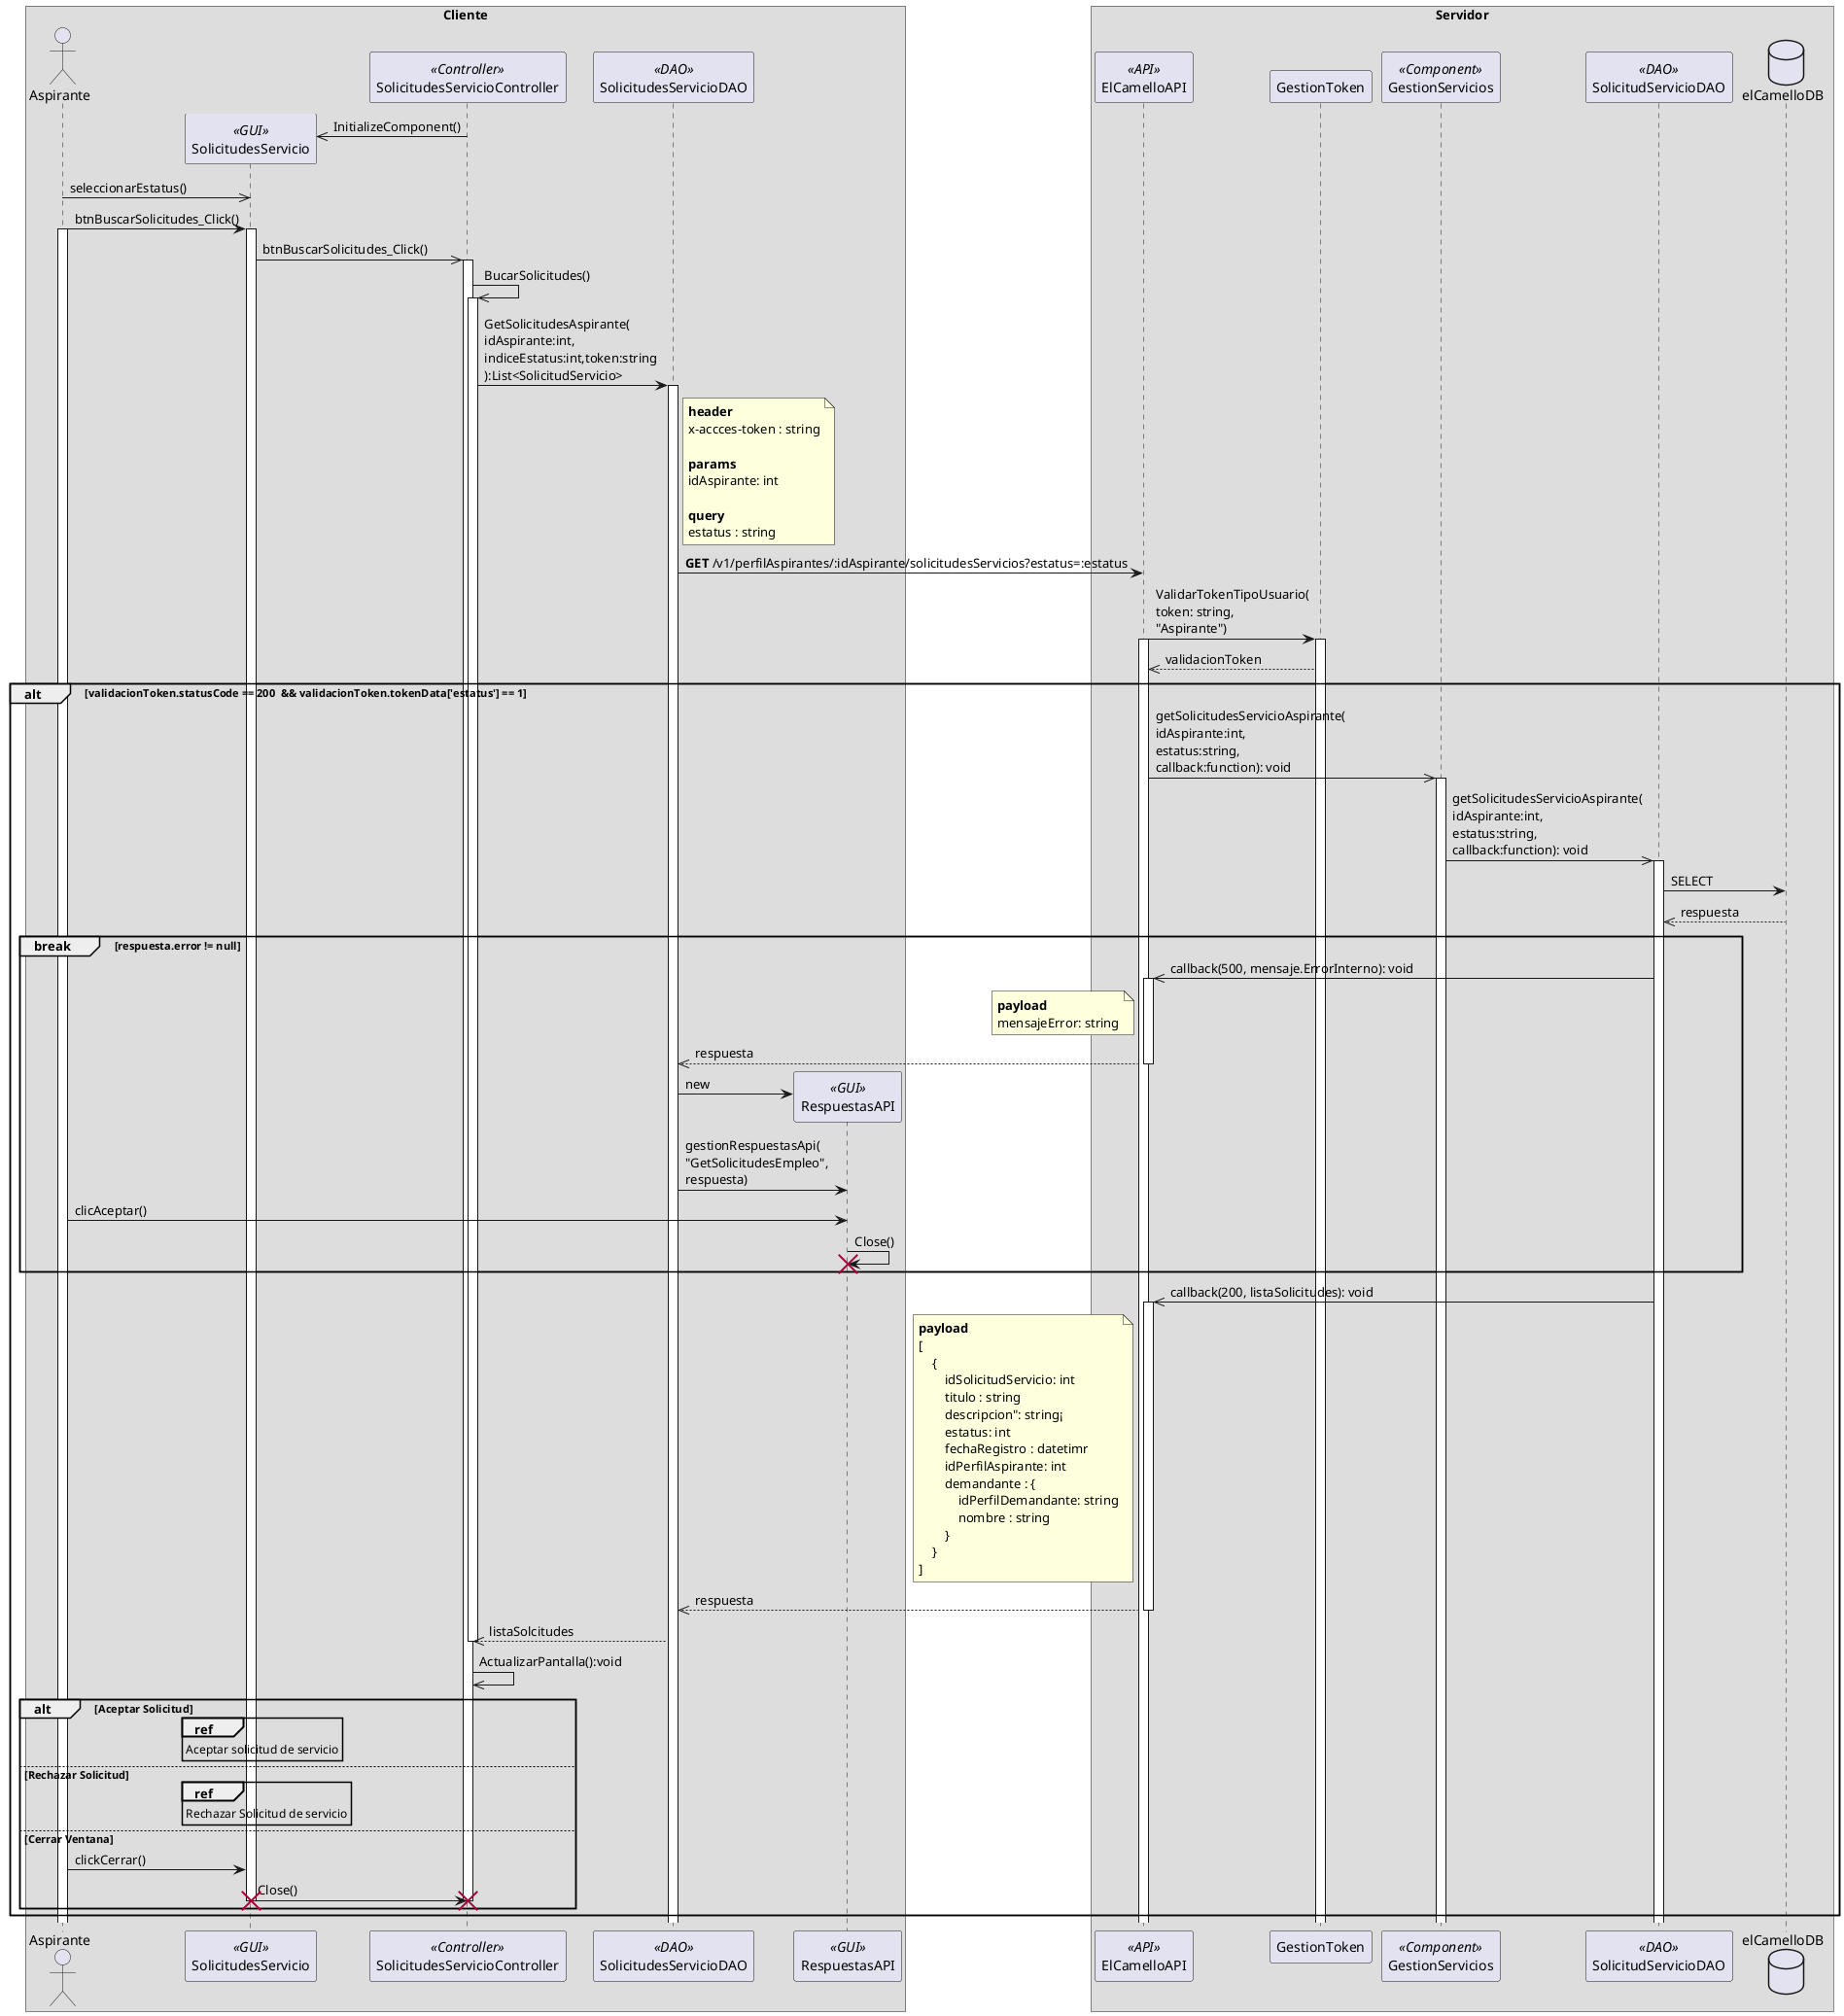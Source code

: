 @startuml ConsultarServicios


box Cliente
    actor Aspirante as a
    participant SolicitudesServicio as b <<GUI>> 
    participant SolicitudesServicioController as c <<Controller>>
    participant SolicitudesServicioDAO as d <<DAO>>
    participant RespuestasAPI as ra <<GUI>>
end box

box Servidor
    participant ElCamelloAPI as e <<API>>
    participant GestionToken as f
    participant GestionServicios as g <<Component>>
    participant SolicitudServicioDAO as h <<DAO>>
    database elCamelloDB as db
end box
create b
c ->> b : InitializeComponent()
a ->> b : seleccionarEstatus()
a -> b : btnBuscarSolicitudes_Click()
activate a
activate b

b ->> c : btnBuscarSolicitudes_Click()
activate c

c ->> c : BucarSolicitudes()
activate c

c -> d : GetSolicitudesAspirante(\nidAspirante:int,\nindiceEstatus:int,token:string\n):List<SolicitudServicio>
activate d

note right of d 
    **header**
    x-accces-token : string

    **params**
    idAspirante: int

    **query**
    estatus : string
end note
d -> e : **GET** /v1/perfilAspirantes/:idAspirante/solicitudesServicios?estatus=:estatus

e -> f : ValidarTokenTipoUsuario(\ntoken: string, \n"Aspirante")
activate e
activate f
f -->> e: validacionToken

alt validacionToken.statusCode == 200  && validacionToken.tokenData['estatus'] == 1
    e ->> g : getSolicitudesServicioAspirante(\nidAspirante:int, \nestatus:string, \ncallback:function): void
    activate g

    g ->> h : getSolicitudesServicioAspirante(\nidAspirante:int, \nestatus:string, \ncallback:function): void
    activate h

    h -> db : SELECT
    db -->> h : respuesta
    break respuesta.error != null
        h ->> e : callback(500, mensaje.ErrorInterno): void
        activate e
        note left of e 
            **payload**
            mensajeError: string
        end note
        e -->> d : respuesta

        create ra
        deactivate e 

        d -> ra : new
        d -> ra : gestionRespuestasApi(\n"GetSolicitudesEmpleo", \nrespuesta)

        a -> ra : clicAceptar()
        ra -> ra: Close()
        destroy ra
    end
    h ->> e : callback(200, listaSolicitudes): void
    activate e

    note left of e 
        **payload**
        [
            {
                idSolicitudServicio: int
                titulo : string
                descripcion": string¡
                estatus: int
                fechaRegistro : datetimr
                idPerfilAspirante: int
                demandante : {
                    idPerfilDemandante: string
                    nombre : string
                }
            }
        ]
    end note
    e -->> d : respuesta
    deactivate e

    d -->> c : listaSolcitudes
    deactivate c

    c ->> c : ActualizarPantalla():void
    
    alt Aceptar Solicitud
        ref over b
            Aceptar solicitud de servicio
        end ref
    else Rechazar Solicitud
        ref over b
            Rechazar Solicitud de servicio
        end ref
    else Cerrar Ventana
        a -> b : clickCerrar()
        b -> c: Close()
        destroy b
        destroy c 
    end    
end



@enduml